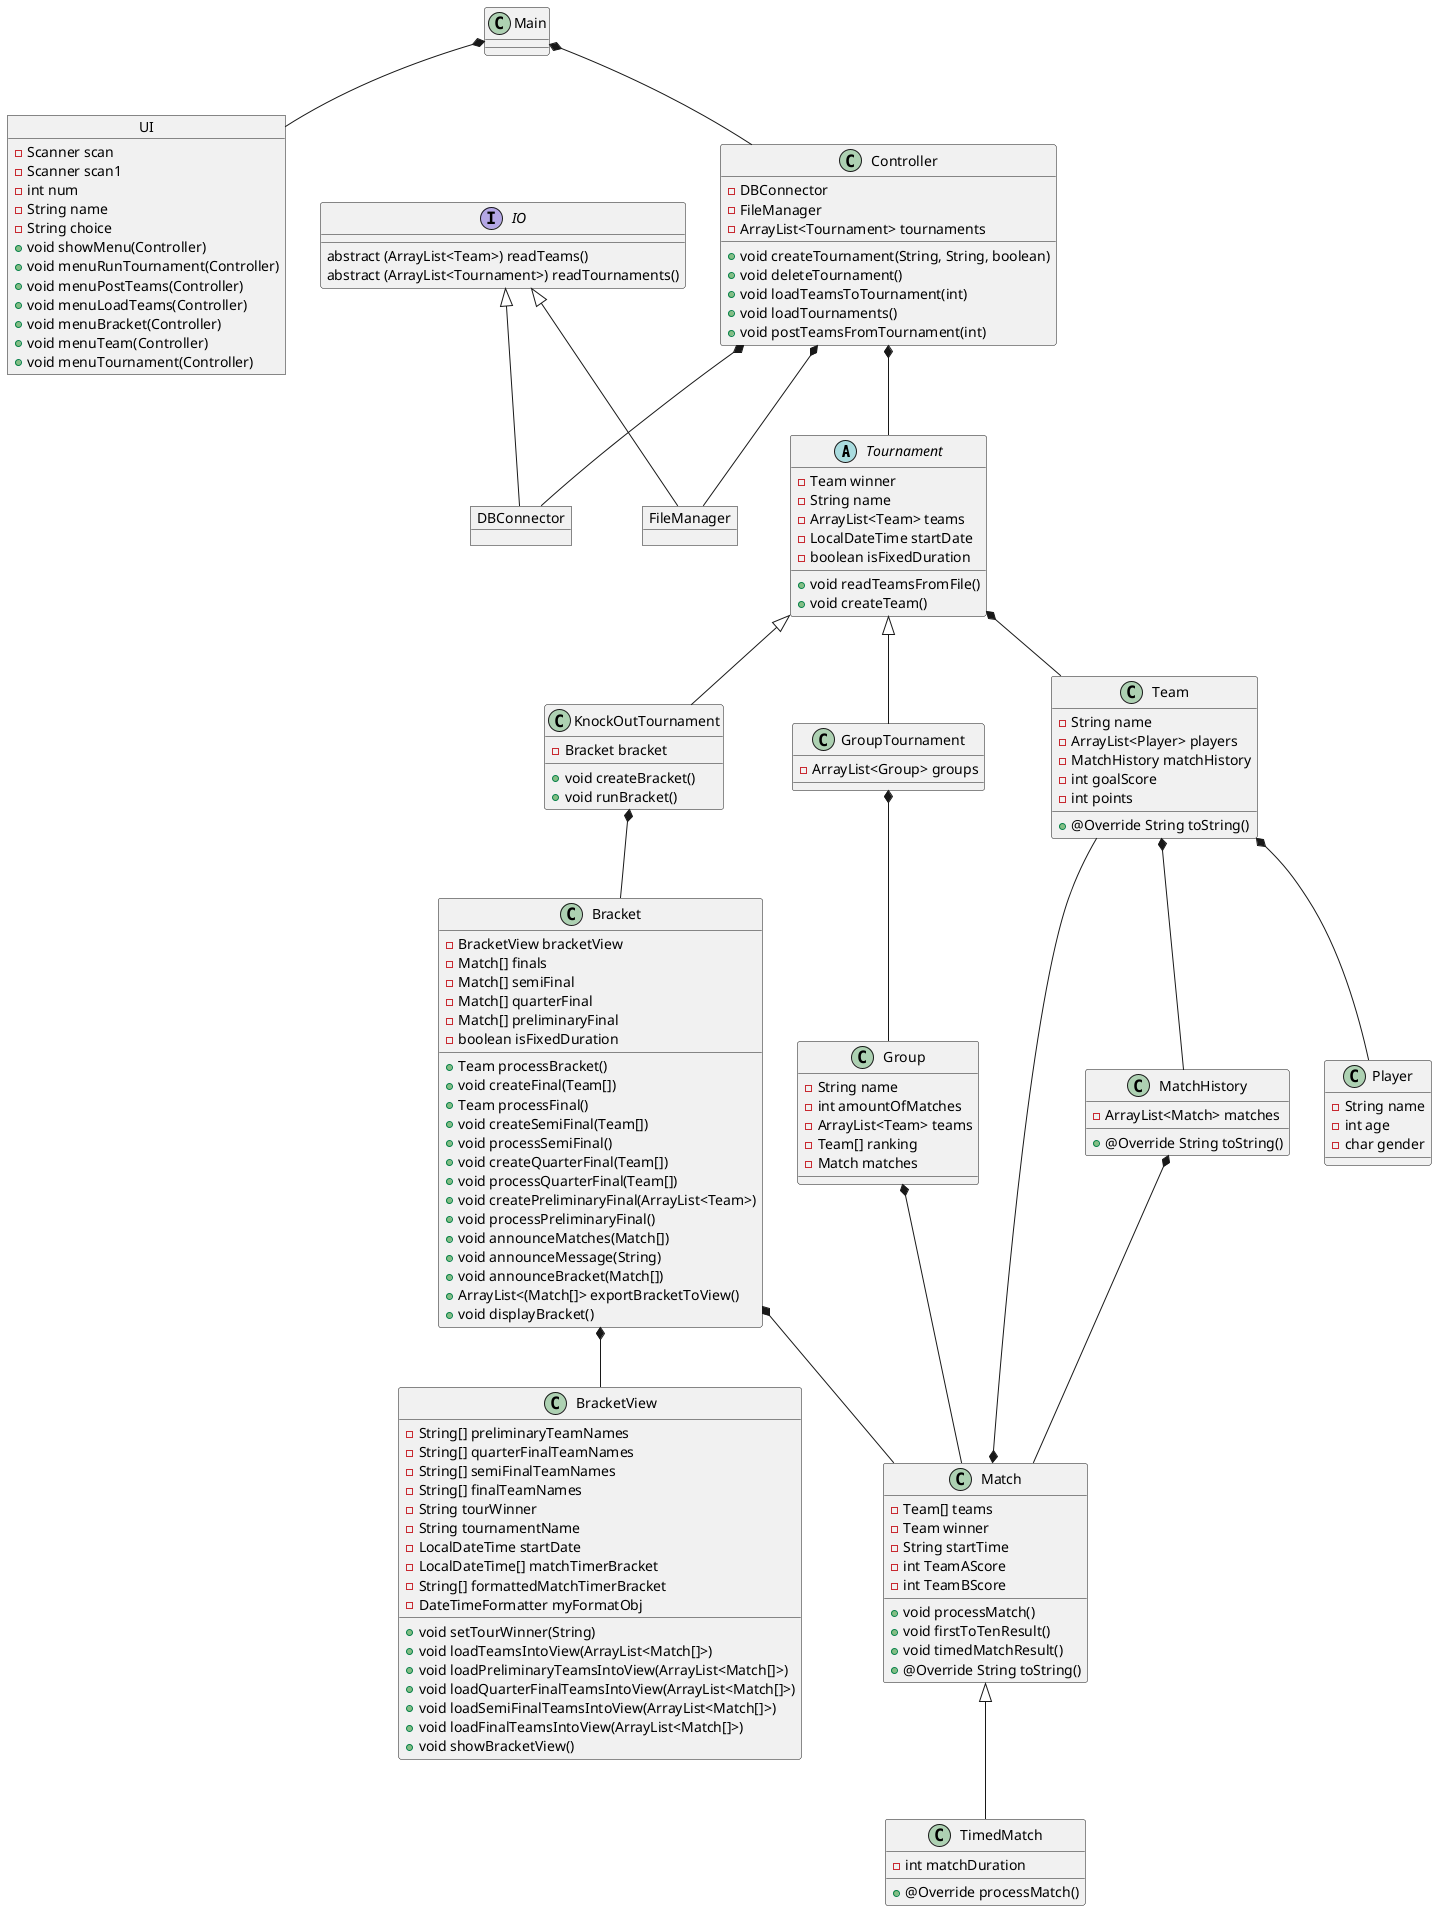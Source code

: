 @startuml
abstract Tournament
object UI
object FileManager
object DBConnector
interface IO
Main *-- Controller
Main *-- UI
Controller *-- Tournament
Tournament *-- Team
KnockOutTournament *-- Bracket
Bracket *-- Match
Group *-- Match
Team *-- MatchHistory
Match *-- Team
Team *-- Player
MatchHistory *-- Match
GroupTournament *-- Group
Bracket *-- BracketView
Tournament <|-- KnockOutTournament
Tournament <|-- GroupTournament
Match <|-- TimedMatch
IO <|-- FileManager
IO <|-- DBConnector
Controller *-- FileManager
Controller *-- DBConnector

IO : abstract (ArrayList<Team>) readTeams()
IO : abstract (ArrayList<Tournament>) readTournaments()

UI : - Scanner scan
UI : - Scanner scan1
UI : - int num
UI : - String name
UI : - String choice
UI : + void showMenu(Controller)
UI : + void menuRunTournament(Controller)
UI : + void menuPostTeams(Controller)
UI : + void menuLoadTeams(Controller)
UI : + void menuBracket(Controller)
UI : + void menuTeam(Controller)
UI : + void menuTournament(Controller)

Controller : - DBConnector
Controller : - FileManager
Controller : - ArrayList<Tournament> tournaments
Controller : + void createTournament(String, String, boolean)
Controller : + void deleteTournament()
Controller : + void loadTeamsToTournament(int)
Controller : + void loadTournaments()
Controller : + void postTeamsFromTournament(int)

Tournament : - Team winner
Tournament : - String name
Tournament : - ArrayList<Team> teams
Tournament : - LocalDateTime startDate
Tournament : - boolean isFixedDuration
Tournament : + void readTeamsFromFile()
Tournament : + void createTeam()

KnockOutTournament : - Bracket bracket
KnockOutTournament : + void createBracket()
KnockOutTournament : + void runBracket()

GroupTournament : - ArrayList<Group> groups

Group : - String name
Group : - int amountOfMatches
Group : - ArrayList<Team> teams
Group : - Team[] ranking
Group : - Match matches

Bracket : - BracketView bracketView
Bracket : - Match[] finals
Bracket : - Match[] semiFinal
Bracket : - Match[] quarterFinal
Bracket : - Match[] preliminaryFinal
Bracket : - boolean isFixedDuration
Bracket : + Team processBracket()
Bracket : + void createFinal(Team[])
Bracket : + Team processFinal()
Bracket : + void createSemiFinal(Team[])
Bracket : + void processSemiFinal()
Bracket : + void createQuarterFinal(Team[])
Bracket : + void processQuarterFinal(Team[])
Bracket : + void createPreliminaryFinal(ArrayList<Team>)
Bracket : + void processPreliminaryFinal()
Bracket : + void announceMatches(Match[])
Bracket : + void announceMessage(String)
Bracket : + void announceBracket(Match[])
Bracket : + ArrayList<(Match[]> exportBracketToView()
Bracket : + void displayBracket()

BracketView : - String[] preliminaryTeamNames
BracketView : - String[] quarterFinalTeamNames
BracketView : - String[] semiFinalTeamNames
BracketView : - String[] finalTeamNames
BracketView : - String tourWinner
BracketView : - String tournamentName
BracketView : - LocalDateTime startDate
BracketView : - LocalDateTime[] matchTimerBracket
BracketView : - String[] formattedMatchTimerBracket
BracketView : - DateTimeFormatter myFormatObj
BracketView : + void setTourWinner(String)
BracketView : + void loadTeamsIntoView(ArrayList<Match[]>)
BracketView : + void loadPreliminaryTeamsIntoView(ArrayList<Match[]>)
BracketView : + void loadQuarterFinalTeamsIntoView(ArrayList<Match[]>)
BracketView : + void loadSemiFinalTeamsIntoView(ArrayList<Match[]>)
BracketView : + void loadFinalTeamsIntoView(ArrayList<Match[]>)
BracketView : + void showBracketView()

MatchHistory : - ArrayList<Match> matches
MatchHistory : + @Override String toString()

Match : - Team[] teams
Match : - Team winner
Match : - String startTime
Match : - int TeamAScore
Match : - int TeamBScore
Match : + void processMatch()
Match : + void firstToTenResult()
Match : + void timedMatchResult()
Match : + @Override String toString()

TimedMatch : - int matchDuration
TimedMatch : + @Override processMatch()

Team : - String name
Team : - ArrayList<Player> players
Team : - MatchHistory matchHistory
Team : - int goalScore
Team : - int points
Team : + @Override String toString()

Player : - String name
Player : - int age
Player : - char gender
@enduml